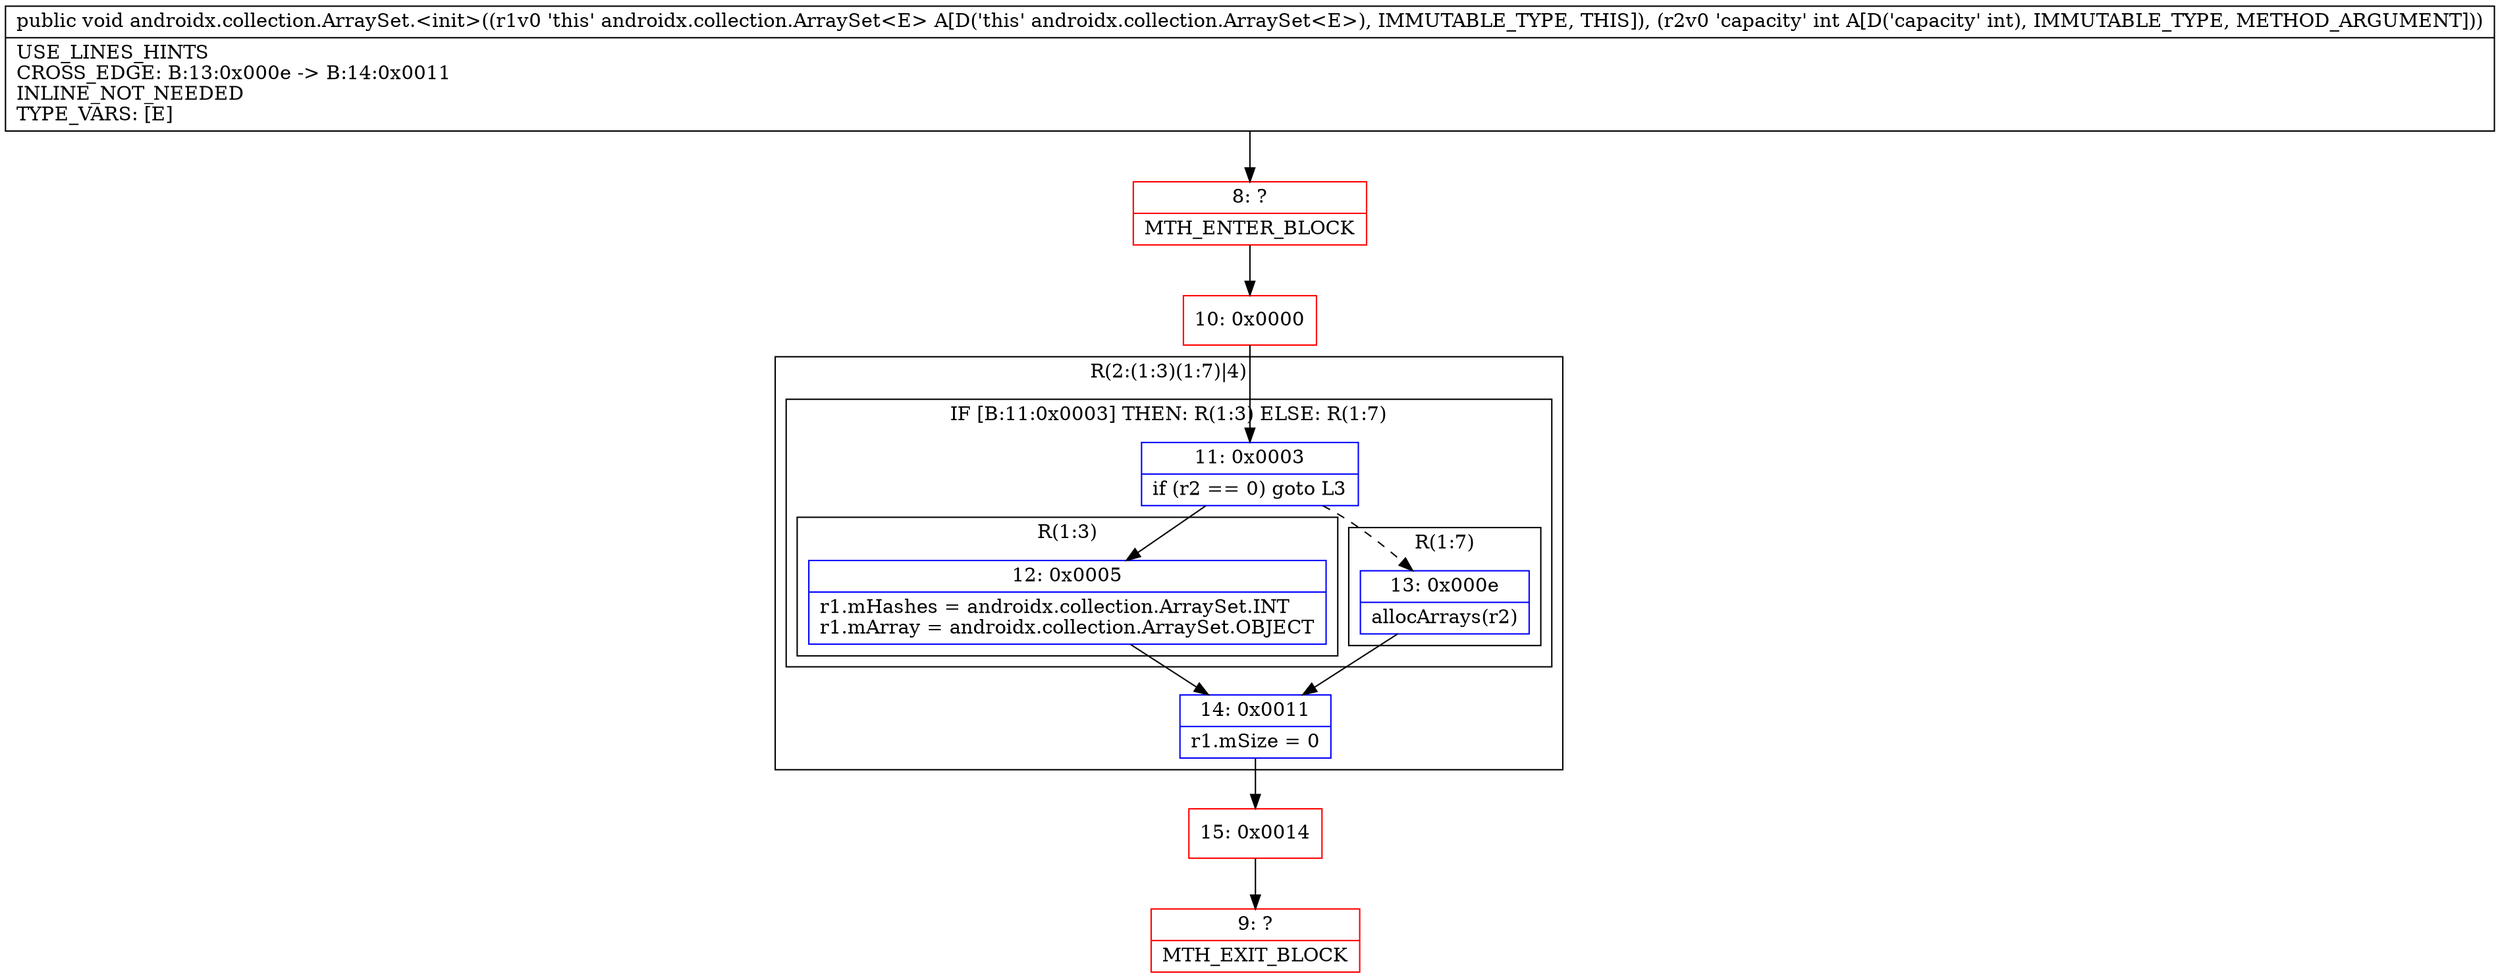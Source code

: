 digraph "CFG forandroidx.collection.ArraySet.\<init\>(I)V" {
subgraph cluster_Region_369527812 {
label = "R(2:(1:3)(1:7)|4)";
node [shape=record,color=blue];
subgraph cluster_IfRegion_316179579 {
label = "IF [B:11:0x0003] THEN: R(1:3) ELSE: R(1:7)";
node [shape=record,color=blue];
Node_11 [shape=record,label="{11\:\ 0x0003|if (r2 == 0) goto L3\l}"];
subgraph cluster_Region_384520019 {
label = "R(1:3)";
node [shape=record,color=blue];
Node_12 [shape=record,label="{12\:\ 0x0005|r1.mHashes = androidx.collection.ArraySet.INT\lr1.mArray = androidx.collection.ArraySet.OBJECT\l}"];
}
subgraph cluster_Region_95210766 {
label = "R(1:7)";
node [shape=record,color=blue];
Node_13 [shape=record,label="{13\:\ 0x000e|allocArrays(r2)\l}"];
}
}
Node_14 [shape=record,label="{14\:\ 0x0011|r1.mSize = 0\l}"];
}
Node_8 [shape=record,color=red,label="{8\:\ ?|MTH_ENTER_BLOCK\l}"];
Node_10 [shape=record,color=red,label="{10\:\ 0x0000}"];
Node_15 [shape=record,color=red,label="{15\:\ 0x0014}"];
Node_9 [shape=record,color=red,label="{9\:\ ?|MTH_EXIT_BLOCK\l}"];
MethodNode[shape=record,label="{public void androidx.collection.ArraySet.\<init\>((r1v0 'this' androidx.collection.ArraySet\<E\> A[D('this' androidx.collection.ArraySet\<E\>), IMMUTABLE_TYPE, THIS]), (r2v0 'capacity' int A[D('capacity' int), IMMUTABLE_TYPE, METHOD_ARGUMENT]))  | USE_LINES_HINTS\lCROSS_EDGE: B:13:0x000e \-\> B:14:0x0011\lINLINE_NOT_NEEDED\lTYPE_VARS: [E]\l}"];
MethodNode -> Node_8;Node_11 -> Node_12;
Node_11 -> Node_13[style=dashed];
Node_12 -> Node_14;
Node_13 -> Node_14;
Node_14 -> Node_15;
Node_8 -> Node_10;
Node_10 -> Node_11;
Node_15 -> Node_9;
}

